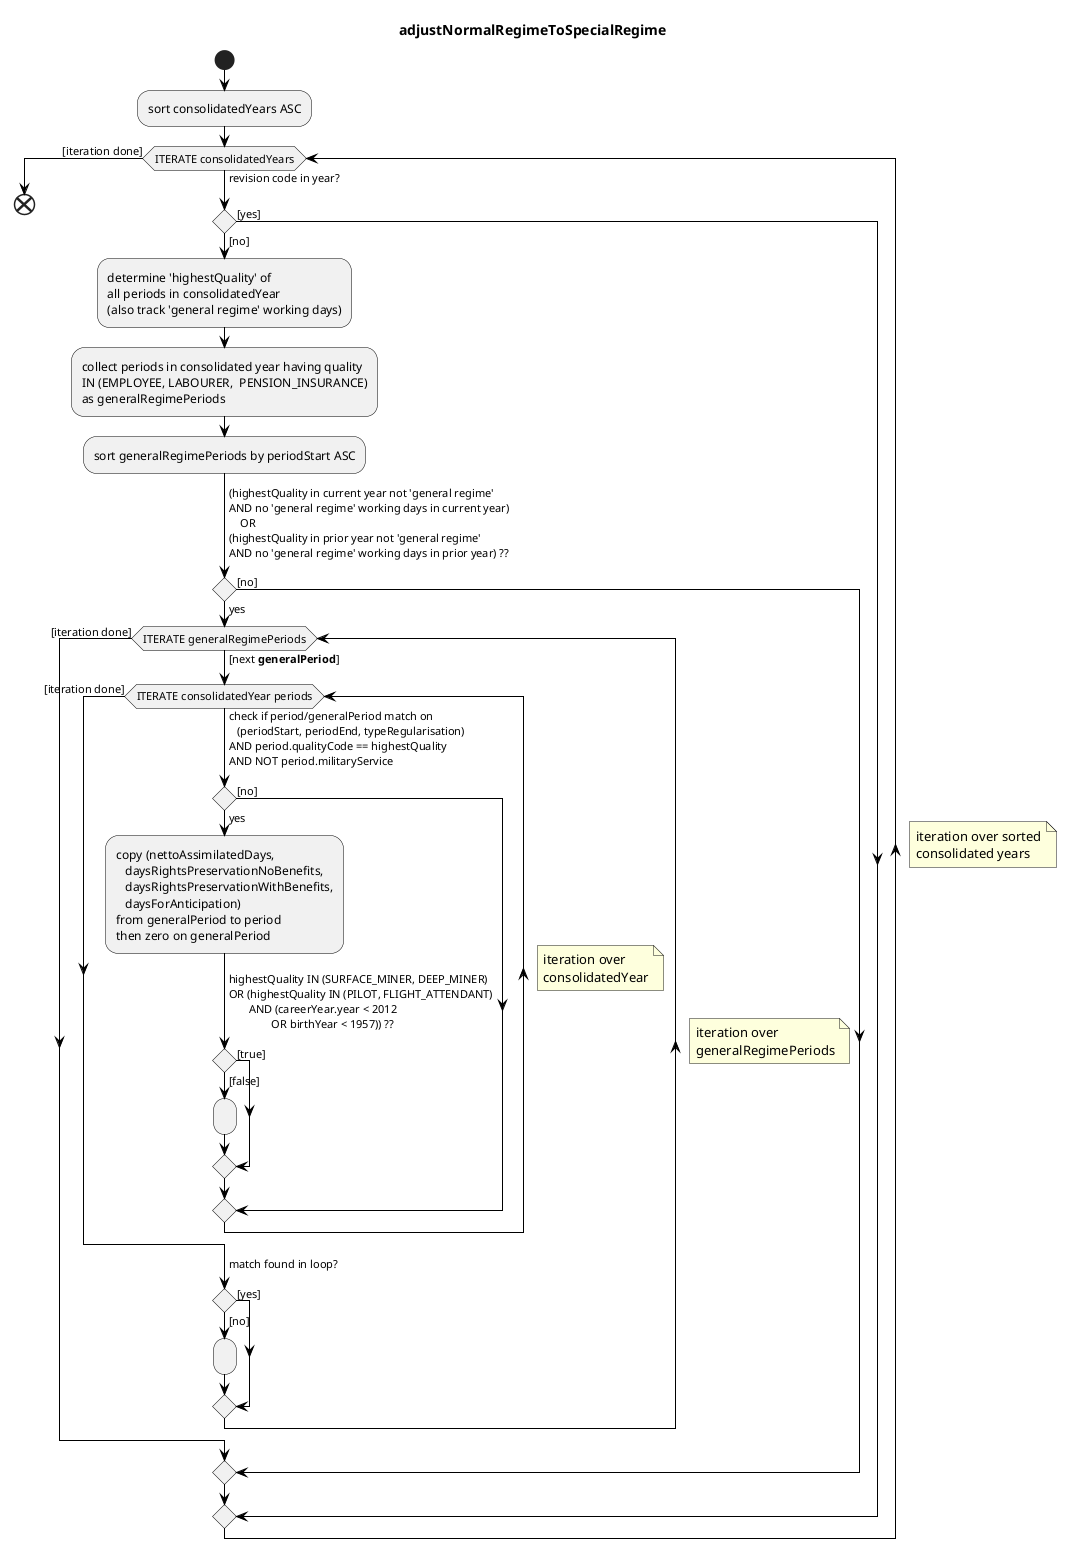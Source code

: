 {
  "sha1": "cq6n0p77y0uakb9ae0iorns9asnwzz5",
  "insertion": {
    "when": "2024-06-01T09:03:01.878Z",
    "user": "plantuml@gmail.com"
  }
}
@startuml
skinparam activity {
/'BackgroundColor Yellow'/
BorderColor black
ArrowColor black
}
skinparam shadowing false
/'skinparam backgroundColor white/PaleGreen '/
title adjustNormalRegimeToSpecialRegime
start
:sort consolidatedYears ASC;
while (ITERATE consolidatedYears) is ([next <b>consolidatedYear</b>])
  floating note right: iteration over sorted\nconsolidated years
  -> revision code in year?;
  if () then ([no])
    :determine 'highestQuality' of\nall periods in consolidatedYear\n(also track 'general regime' working days);
    :collect periods in consolidated year having quality\nIN (EMPLOYEE, LABOURER,  PENSION_INSURANCE)\nas generalRegimePeriods;
    :sort generalRegimePeriods by periodStart ASC;
    -> <U+0028>highestQuality in current year not 'general regime'\nAND no 'general regime' working days in current year<U+0029>\n    OR\n<U+0028>highestQuality in prior year not 'general regime'\nAND no 'general regime' working days in prior year<U+0029> ??;
    if () then (yes)
    while (ITERATE generalRegimePeriods) is ([next <b>generalPeriod</b>])
      floating note right: iteration over\ngeneralRegimePeriods
      while (ITERATE consolidatedYear periods) is (\n[next <b>period</b>])
        floating note right: iteration over\nconsolidatedYear
        -> check if period/generalPeriod match on\n   <U+0028>periodStart, periodEnd, typeRegularisation<U+0029>\nAND period.qualityCode == highestQuality\nAND NOT period.militaryService;
        if () then (yes)
          :copy <U+0028>nettoAssimilatedDays,\n   daysRightsPreservationNoBenefits,\n   daysRightsPreservationWithBenefits,\n   daysForAnticipation<U+0029>\nfrom generalPeriod to period\nthen zero on generalPeriod;
          -> highestQuality IN <U+0028>SURFACE_MINER, DEEP_MINER<U+0029>\nOR <U+0028>highestQuality IN <U+0028>PILOT, FLIGHT_ATTENDANT<U+0029>\n       AND <U+0028>careerYear.year < 2012\n               OR birthYear < 1957<U+0029><U+0029> ??;
          if () then ([false])
            :;
          else ([true])
          endif
        else ([no])
        endif
      endwhile ([iteration done])
      -> match found in loop?;
      if () then ([no])
        :;
      else ([yes])
      endif
    endwhile ([iteration done])
    else ([no])
    endif
  else ([yes])
  endif
endwhile ([iteration done])
end
@enduml
